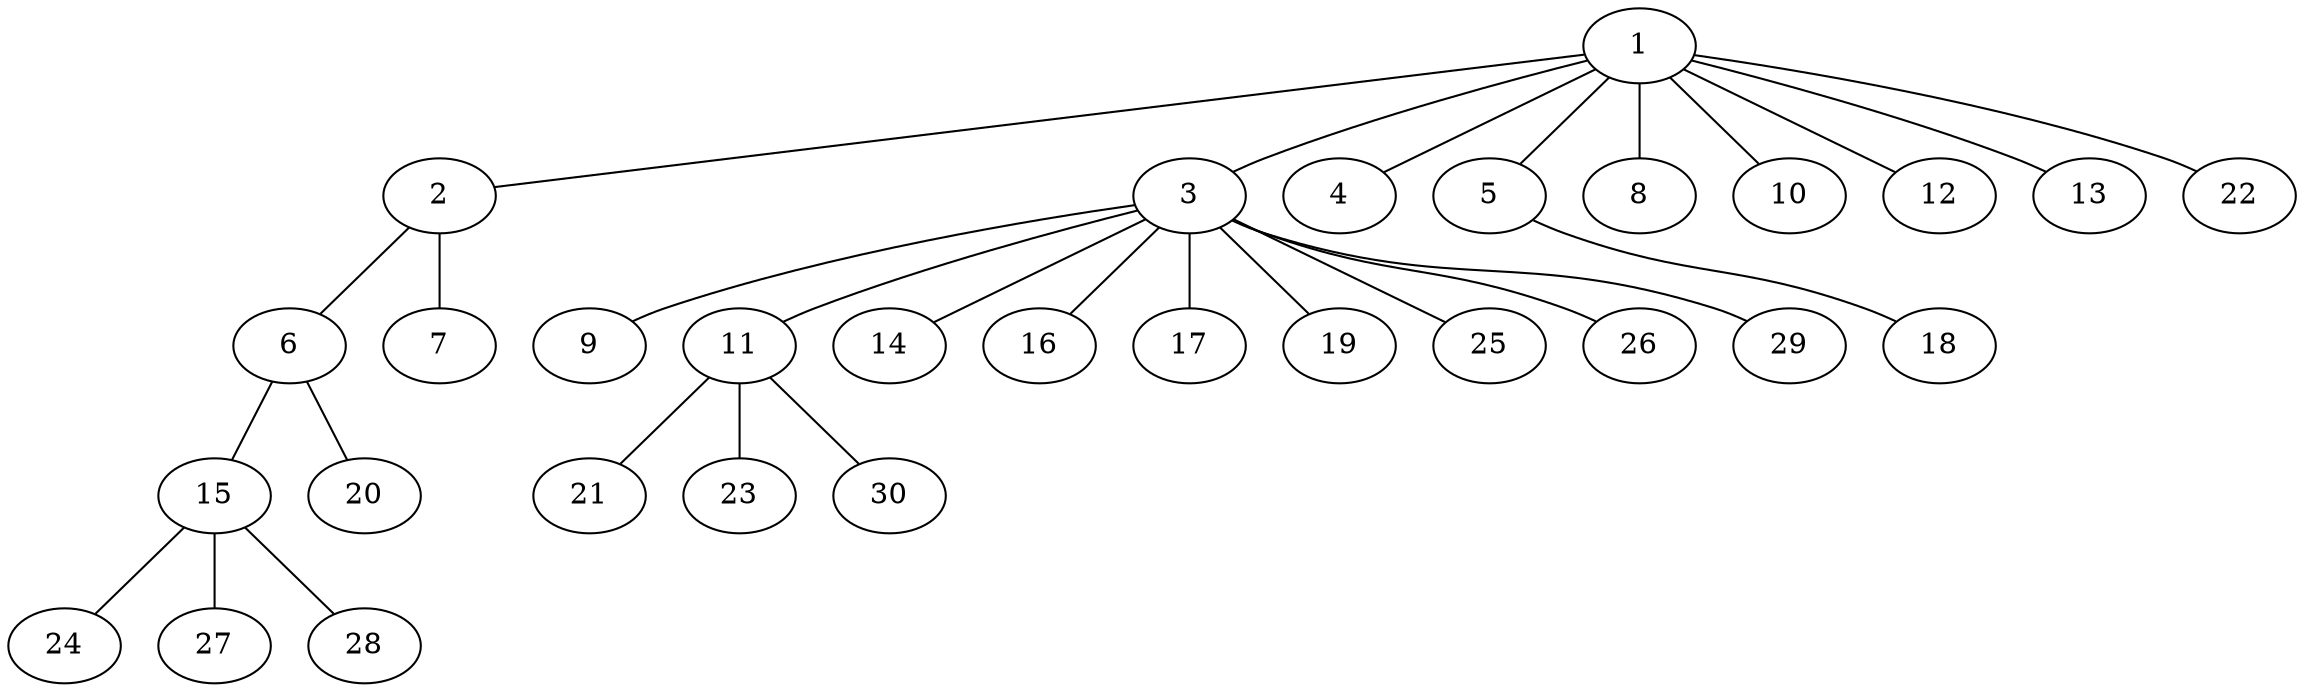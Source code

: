 graph arbol_BFS_G_1 {
    1;
    2;
    3;
    4;
    5;
    8;
    10;
    12;
    13;
    22;
    6;
    7;
    9;
    11;
    14;
    16;
    17;
    19;
    25;
    26;
    29;
    18;
    15;
    20;
    21;
    23;
    30;
    24;
    27;
    28;
    1 -- 2;
    1 -- 3;
    1 -- 4;
    1 -- 5;
    1 -- 8;
    1 -- 10;
    1 -- 12;
    1 -- 13;
    1 -- 22;
    2 -- 6;
    2 -- 7;
    3 -- 9;
    3 -- 11;
    3 -- 14;
    3 -- 16;
    3 -- 17;
    3 -- 19;
    3 -- 25;
    3 -- 26;
    3 -- 29;
    5 -- 18;
    6 -- 15;
    6 -- 20;
    11 -- 21;
    11 -- 23;
    11 -- 30;
    15 -- 24;
    15 -- 27;
    15 -- 28;
}